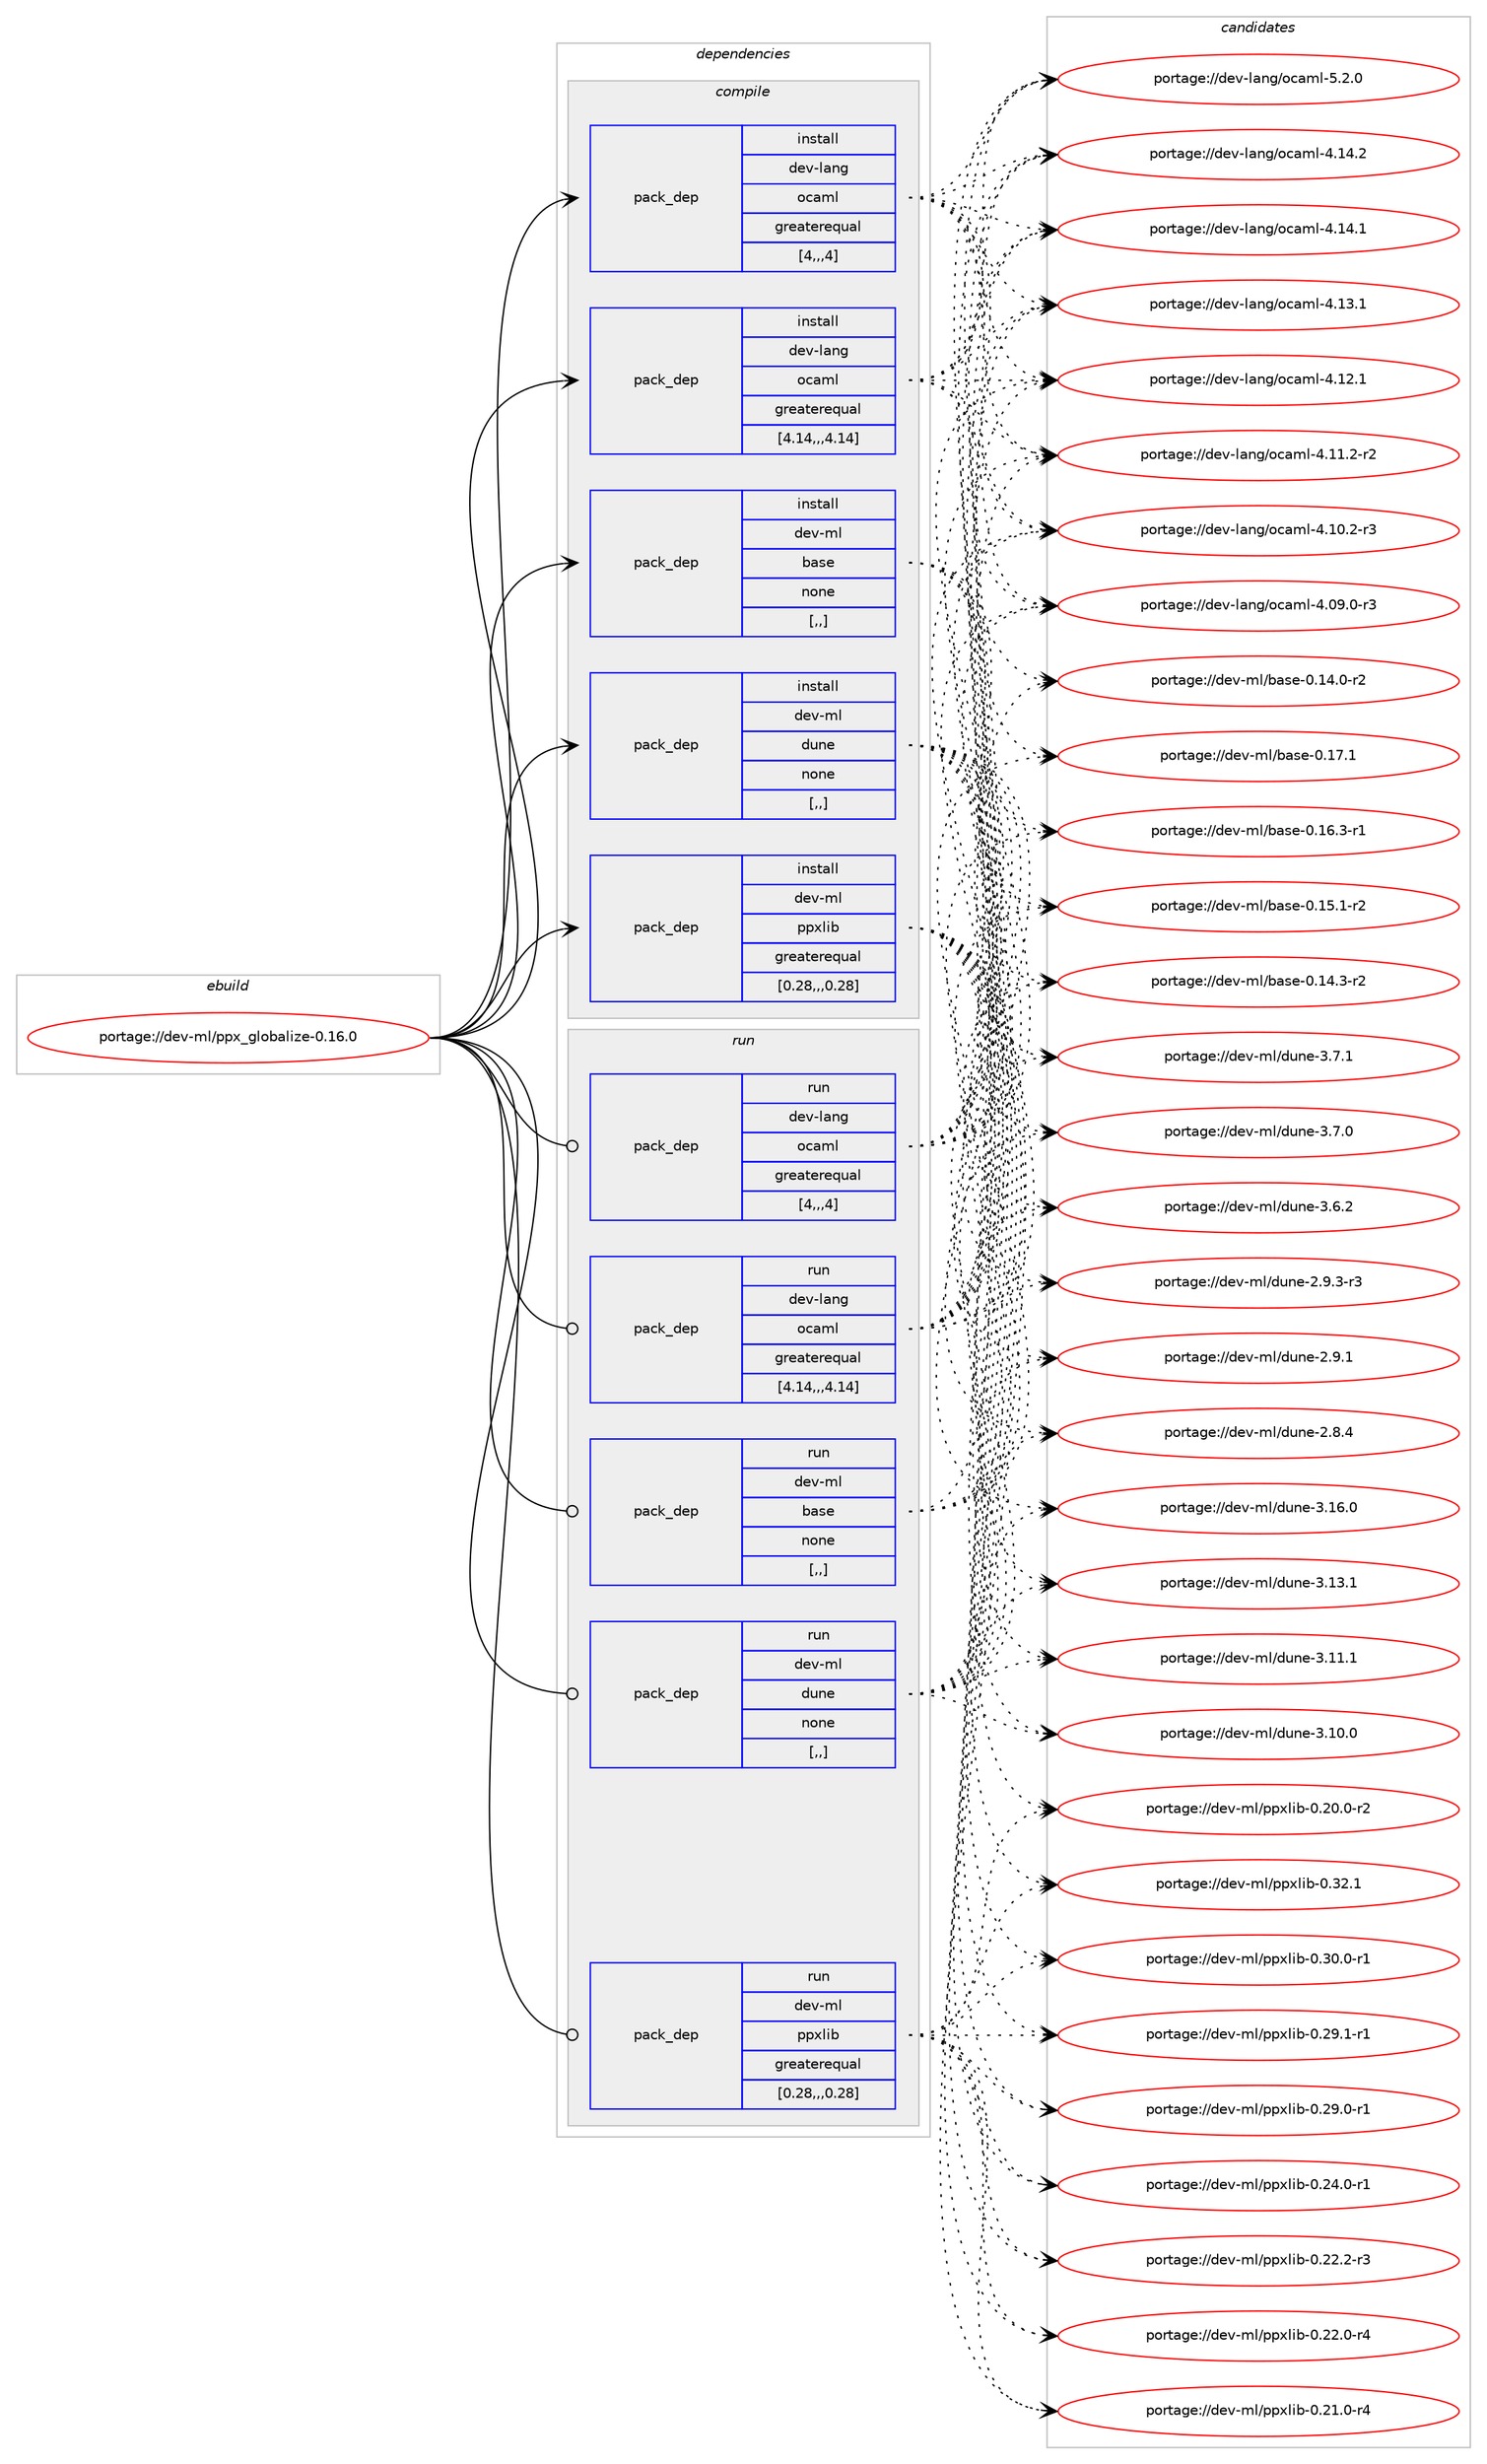digraph prolog {

# *************
# Graph options
# *************

newrank=true;
concentrate=true;
compound=true;
graph [rankdir=LR,fontname=Helvetica,fontsize=10,ranksep=1.5];#, ranksep=2.5, nodesep=0.2];
edge  [arrowhead=vee];
node  [fontname=Helvetica,fontsize=10];

# **********
# The ebuild
# **********

subgraph cluster_leftcol {
color=gray;
label=<<i>ebuild</i>>;
id [label="portage://dev-ml/ppx_globalize-0.16.0", color=red, width=4, href="../dev-ml/ppx_globalize-0.16.0.svg"];
}

# ****************
# The dependencies
# ****************

subgraph cluster_midcol {
color=gray;
label=<<i>dependencies</i>>;
subgraph cluster_compile {
fillcolor="#eeeeee";
style=filled;
label=<<i>compile</i>>;
subgraph pack92116 {
dependency123086 [label=<<TABLE BORDER="0" CELLBORDER="1" CELLSPACING="0" CELLPADDING="4" WIDTH="220"><TR><TD ROWSPAN="6" CELLPADDING="30">pack_dep</TD></TR><TR><TD WIDTH="110">install</TD></TR><TR><TD>dev-lang</TD></TR><TR><TD>ocaml</TD></TR><TR><TD>greaterequal</TD></TR><TR><TD>[4,,,4]</TD></TR></TABLE>>, shape=none, color=blue];
}
id:e -> dependency123086:w [weight=20,style="solid",arrowhead="vee"];
subgraph pack92117 {
dependency123087 [label=<<TABLE BORDER="0" CELLBORDER="1" CELLSPACING="0" CELLPADDING="4" WIDTH="220"><TR><TD ROWSPAN="6" CELLPADDING="30">pack_dep</TD></TR><TR><TD WIDTH="110">install</TD></TR><TR><TD>dev-lang</TD></TR><TR><TD>ocaml</TD></TR><TR><TD>greaterequal</TD></TR><TR><TD>[4.14,,,4.14]</TD></TR></TABLE>>, shape=none, color=blue];
}
id:e -> dependency123087:w [weight=20,style="solid",arrowhead="vee"];
subgraph pack92118 {
dependency123088 [label=<<TABLE BORDER="0" CELLBORDER="1" CELLSPACING="0" CELLPADDING="4" WIDTH="220"><TR><TD ROWSPAN="6" CELLPADDING="30">pack_dep</TD></TR><TR><TD WIDTH="110">install</TD></TR><TR><TD>dev-ml</TD></TR><TR><TD>base</TD></TR><TR><TD>none</TD></TR><TR><TD>[,,]</TD></TR></TABLE>>, shape=none, color=blue];
}
id:e -> dependency123088:w [weight=20,style="solid",arrowhead="vee"];
subgraph pack92119 {
dependency123089 [label=<<TABLE BORDER="0" CELLBORDER="1" CELLSPACING="0" CELLPADDING="4" WIDTH="220"><TR><TD ROWSPAN="6" CELLPADDING="30">pack_dep</TD></TR><TR><TD WIDTH="110">install</TD></TR><TR><TD>dev-ml</TD></TR><TR><TD>dune</TD></TR><TR><TD>none</TD></TR><TR><TD>[,,]</TD></TR></TABLE>>, shape=none, color=blue];
}
id:e -> dependency123089:w [weight=20,style="solid",arrowhead="vee"];
subgraph pack92120 {
dependency123090 [label=<<TABLE BORDER="0" CELLBORDER="1" CELLSPACING="0" CELLPADDING="4" WIDTH="220"><TR><TD ROWSPAN="6" CELLPADDING="30">pack_dep</TD></TR><TR><TD WIDTH="110">install</TD></TR><TR><TD>dev-ml</TD></TR><TR><TD>ppxlib</TD></TR><TR><TD>greaterequal</TD></TR><TR><TD>[0.28,,,0.28]</TD></TR></TABLE>>, shape=none, color=blue];
}
id:e -> dependency123090:w [weight=20,style="solid",arrowhead="vee"];
}
subgraph cluster_compileandrun {
fillcolor="#eeeeee";
style=filled;
label=<<i>compile and run</i>>;
}
subgraph cluster_run {
fillcolor="#eeeeee";
style=filled;
label=<<i>run</i>>;
subgraph pack92121 {
dependency123091 [label=<<TABLE BORDER="0" CELLBORDER="1" CELLSPACING="0" CELLPADDING="4" WIDTH="220"><TR><TD ROWSPAN="6" CELLPADDING="30">pack_dep</TD></TR><TR><TD WIDTH="110">run</TD></TR><TR><TD>dev-lang</TD></TR><TR><TD>ocaml</TD></TR><TR><TD>greaterequal</TD></TR><TR><TD>[4,,,4]</TD></TR></TABLE>>, shape=none, color=blue];
}
id:e -> dependency123091:w [weight=20,style="solid",arrowhead="odot"];
subgraph pack92122 {
dependency123092 [label=<<TABLE BORDER="0" CELLBORDER="1" CELLSPACING="0" CELLPADDING="4" WIDTH="220"><TR><TD ROWSPAN="6" CELLPADDING="30">pack_dep</TD></TR><TR><TD WIDTH="110">run</TD></TR><TR><TD>dev-lang</TD></TR><TR><TD>ocaml</TD></TR><TR><TD>greaterequal</TD></TR><TR><TD>[4.14,,,4.14]</TD></TR></TABLE>>, shape=none, color=blue];
}
id:e -> dependency123092:w [weight=20,style="solid",arrowhead="odot"];
subgraph pack92123 {
dependency123093 [label=<<TABLE BORDER="0" CELLBORDER="1" CELLSPACING="0" CELLPADDING="4" WIDTH="220"><TR><TD ROWSPAN="6" CELLPADDING="30">pack_dep</TD></TR><TR><TD WIDTH="110">run</TD></TR><TR><TD>dev-ml</TD></TR><TR><TD>base</TD></TR><TR><TD>none</TD></TR><TR><TD>[,,]</TD></TR></TABLE>>, shape=none, color=blue];
}
id:e -> dependency123093:w [weight=20,style="solid",arrowhead="odot"];
subgraph pack92124 {
dependency123094 [label=<<TABLE BORDER="0" CELLBORDER="1" CELLSPACING="0" CELLPADDING="4" WIDTH="220"><TR><TD ROWSPAN="6" CELLPADDING="30">pack_dep</TD></TR><TR><TD WIDTH="110">run</TD></TR><TR><TD>dev-ml</TD></TR><TR><TD>dune</TD></TR><TR><TD>none</TD></TR><TR><TD>[,,]</TD></TR></TABLE>>, shape=none, color=blue];
}
id:e -> dependency123094:w [weight=20,style="solid",arrowhead="odot"];
subgraph pack92125 {
dependency123095 [label=<<TABLE BORDER="0" CELLBORDER="1" CELLSPACING="0" CELLPADDING="4" WIDTH="220"><TR><TD ROWSPAN="6" CELLPADDING="30">pack_dep</TD></TR><TR><TD WIDTH="110">run</TD></TR><TR><TD>dev-ml</TD></TR><TR><TD>ppxlib</TD></TR><TR><TD>greaterequal</TD></TR><TR><TD>[0.28,,,0.28]</TD></TR></TABLE>>, shape=none, color=blue];
}
id:e -> dependency123095:w [weight=20,style="solid",arrowhead="odot"];
}
}

# **************
# The candidates
# **************

subgraph cluster_choices {
rank=same;
color=gray;
label=<<i>candidates</i>>;

subgraph choice92116 {
color=black;
nodesep=1;
choice1001011184510897110103471119997109108455346504648 [label="portage://dev-lang/ocaml-5.2.0", color=red, width=4,href="../dev-lang/ocaml-5.2.0.svg"];
choice100101118451089711010347111999710910845524649524650 [label="portage://dev-lang/ocaml-4.14.2", color=red, width=4,href="../dev-lang/ocaml-4.14.2.svg"];
choice100101118451089711010347111999710910845524649524649 [label="portage://dev-lang/ocaml-4.14.1", color=red, width=4,href="../dev-lang/ocaml-4.14.1.svg"];
choice100101118451089711010347111999710910845524649514649 [label="portage://dev-lang/ocaml-4.13.1", color=red, width=4,href="../dev-lang/ocaml-4.13.1.svg"];
choice100101118451089711010347111999710910845524649504649 [label="portage://dev-lang/ocaml-4.12.1", color=red, width=4,href="../dev-lang/ocaml-4.12.1.svg"];
choice1001011184510897110103471119997109108455246494946504511450 [label="portage://dev-lang/ocaml-4.11.2-r2", color=red, width=4,href="../dev-lang/ocaml-4.11.2-r2.svg"];
choice1001011184510897110103471119997109108455246494846504511451 [label="portage://dev-lang/ocaml-4.10.2-r3", color=red, width=4,href="../dev-lang/ocaml-4.10.2-r3.svg"];
choice1001011184510897110103471119997109108455246485746484511451 [label="portage://dev-lang/ocaml-4.09.0-r3", color=red, width=4,href="../dev-lang/ocaml-4.09.0-r3.svg"];
dependency123086:e -> choice1001011184510897110103471119997109108455346504648:w [style=dotted,weight="100"];
dependency123086:e -> choice100101118451089711010347111999710910845524649524650:w [style=dotted,weight="100"];
dependency123086:e -> choice100101118451089711010347111999710910845524649524649:w [style=dotted,weight="100"];
dependency123086:e -> choice100101118451089711010347111999710910845524649514649:w [style=dotted,weight="100"];
dependency123086:e -> choice100101118451089711010347111999710910845524649504649:w [style=dotted,weight="100"];
dependency123086:e -> choice1001011184510897110103471119997109108455246494946504511450:w [style=dotted,weight="100"];
dependency123086:e -> choice1001011184510897110103471119997109108455246494846504511451:w [style=dotted,weight="100"];
dependency123086:e -> choice1001011184510897110103471119997109108455246485746484511451:w [style=dotted,weight="100"];
}
subgraph choice92117 {
color=black;
nodesep=1;
choice1001011184510897110103471119997109108455346504648 [label="portage://dev-lang/ocaml-5.2.0", color=red, width=4,href="../dev-lang/ocaml-5.2.0.svg"];
choice100101118451089711010347111999710910845524649524650 [label="portage://dev-lang/ocaml-4.14.2", color=red, width=4,href="../dev-lang/ocaml-4.14.2.svg"];
choice100101118451089711010347111999710910845524649524649 [label="portage://dev-lang/ocaml-4.14.1", color=red, width=4,href="../dev-lang/ocaml-4.14.1.svg"];
choice100101118451089711010347111999710910845524649514649 [label="portage://dev-lang/ocaml-4.13.1", color=red, width=4,href="../dev-lang/ocaml-4.13.1.svg"];
choice100101118451089711010347111999710910845524649504649 [label="portage://dev-lang/ocaml-4.12.1", color=red, width=4,href="../dev-lang/ocaml-4.12.1.svg"];
choice1001011184510897110103471119997109108455246494946504511450 [label="portage://dev-lang/ocaml-4.11.2-r2", color=red, width=4,href="../dev-lang/ocaml-4.11.2-r2.svg"];
choice1001011184510897110103471119997109108455246494846504511451 [label="portage://dev-lang/ocaml-4.10.2-r3", color=red, width=4,href="../dev-lang/ocaml-4.10.2-r3.svg"];
choice1001011184510897110103471119997109108455246485746484511451 [label="portage://dev-lang/ocaml-4.09.0-r3", color=red, width=4,href="../dev-lang/ocaml-4.09.0-r3.svg"];
dependency123087:e -> choice1001011184510897110103471119997109108455346504648:w [style=dotted,weight="100"];
dependency123087:e -> choice100101118451089711010347111999710910845524649524650:w [style=dotted,weight="100"];
dependency123087:e -> choice100101118451089711010347111999710910845524649524649:w [style=dotted,weight="100"];
dependency123087:e -> choice100101118451089711010347111999710910845524649514649:w [style=dotted,weight="100"];
dependency123087:e -> choice100101118451089711010347111999710910845524649504649:w [style=dotted,weight="100"];
dependency123087:e -> choice1001011184510897110103471119997109108455246494946504511450:w [style=dotted,weight="100"];
dependency123087:e -> choice1001011184510897110103471119997109108455246494846504511451:w [style=dotted,weight="100"];
dependency123087:e -> choice1001011184510897110103471119997109108455246485746484511451:w [style=dotted,weight="100"];
}
subgraph choice92118 {
color=black;
nodesep=1;
choice1001011184510910847989711510145484649554649 [label="portage://dev-ml/base-0.17.1", color=red, width=4,href="../dev-ml/base-0.17.1.svg"];
choice10010111845109108479897115101454846495446514511449 [label="portage://dev-ml/base-0.16.3-r1", color=red, width=4,href="../dev-ml/base-0.16.3-r1.svg"];
choice10010111845109108479897115101454846495346494511450 [label="portage://dev-ml/base-0.15.1-r2", color=red, width=4,href="../dev-ml/base-0.15.1-r2.svg"];
choice10010111845109108479897115101454846495246514511450 [label="portage://dev-ml/base-0.14.3-r2", color=red, width=4,href="../dev-ml/base-0.14.3-r2.svg"];
choice10010111845109108479897115101454846495246484511450 [label="portage://dev-ml/base-0.14.0-r2", color=red, width=4,href="../dev-ml/base-0.14.0-r2.svg"];
dependency123088:e -> choice1001011184510910847989711510145484649554649:w [style=dotted,weight="100"];
dependency123088:e -> choice10010111845109108479897115101454846495446514511449:w [style=dotted,weight="100"];
dependency123088:e -> choice10010111845109108479897115101454846495346494511450:w [style=dotted,weight="100"];
dependency123088:e -> choice10010111845109108479897115101454846495246514511450:w [style=dotted,weight="100"];
dependency123088:e -> choice10010111845109108479897115101454846495246484511450:w [style=dotted,weight="100"];
}
subgraph choice92119 {
color=black;
nodesep=1;
choice100101118451091084710011711010145514649544648 [label="portage://dev-ml/dune-3.16.0", color=red, width=4,href="../dev-ml/dune-3.16.0.svg"];
choice100101118451091084710011711010145514649514649 [label="portage://dev-ml/dune-3.13.1", color=red, width=4,href="../dev-ml/dune-3.13.1.svg"];
choice100101118451091084710011711010145514649494649 [label="portage://dev-ml/dune-3.11.1", color=red, width=4,href="../dev-ml/dune-3.11.1.svg"];
choice100101118451091084710011711010145514649484648 [label="portage://dev-ml/dune-3.10.0", color=red, width=4,href="../dev-ml/dune-3.10.0.svg"];
choice1001011184510910847100117110101455146554649 [label="portage://dev-ml/dune-3.7.1", color=red, width=4,href="../dev-ml/dune-3.7.1.svg"];
choice1001011184510910847100117110101455146554648 [label="portage://dev-ml/dune-3.7.0", color=red, width=4,href="../dev-ml/dune-3.7.0.svg"];
choice1001011184510910847100117110101455146544650 [label="portage://dev-ml/dune-3.6.2", color=red, width=4,href="../dev-ml/dune-3.6.2.svg"];
choice10010111845109108471001171101014550465746514511451 [label="portage://dev-ml/dune-2.9.3-r3", color=red, width=4,href="../dev-ml/dune-2.9.3-r3.svg"];
choice1001011184510910847100117110101455046574649 [label="portage://dev-ml/dune-2.9.1", color=red, width=4,href="../dev-ml/dune-2.9.1.svg"];
choice1001011184510910847100117110101455046564652 [label="portage://dev-ml/dune-2.8.4", color=red, width=4,href="../dev-ml/dune-2.8.4.svg"];
dependency123089:e -> choice100101118451091084710011711010145514649544648:w [style=dotted,weight="100"];
dependency123089:e -> choice100101118451091084710011711010145514649514649:w [style=dotted,weight="100"];
dependency123089:e -> choice100101118451091084710011711010145514649494649:w [style=dotted,weight="100"];
dependency123089:e -> choice100101118451091084710011711010145514649484648:w [style=dotted,weight="100"];
dependency123089:e -> choice1001011184510910847100117110101455146554649:w [style=dotted,weight="100"];
dependency123089:e -> choice1001011184510910847100117110101455146554648:w [style=dotted,weight="100"];
dependency123089:e -> choice1001011184510910847100117110101455146544650:w [style=dotted,weight="100"];
dependency123089:e -> choice10010111845109108471001171101014550465746514511451:w [style=dotted,weight="100"];
dependency123089:e -> choice1001011184510910847100117110101455046574649:w [style=dotted,weight="100"];
dependency123089:e -> choice1001011184510910847100117110101455046564652:w [style=dotted,weight="100"];
}
subgraph choice92120 {
color=black;
nodesep=1;
choice10010111845109108471121121201081059845484651504649 [label="portage://dev-ml/ppxlib-0.32.1", color=red, width=4,href="../dev-ml/ppxlib-0.32.1.svg"];
choice100101118451091084711211212010810598454846514846484511449 [label="portage://dev-ml/ppxlib-0.30.0-r1", color=red, width=4,href="../dev-ml/ppxlib-0.30.0-r1.svg"];
choice100101118451091084711211212010810598454846505746494511449 [label="portage://dev-ml/ppxlib-0.29.1-r1", color=red, width=4,href="../dev-ml/ppxlib-0.29.1-r1.svg"];
choice100101118451091084711211212010810598454846505746484511449 [label="portage://dev-ml/ppxlib-0.29.0-r1", color=red, width=4,href="../dev-ml/ppxlib-0.29.0-r1.svg"];
choice100101118451091084711211212010810598454846505246484511449 [label="portage://dev-ml/ppxlib-0.24.0-r1", color=red, width=4,href="../dev-ml/ppxlib-0.24.0-r1.svg"];
choice100101118451091084711211212010810598454846505046504511451 [label="portage://dev-ml/ppxlib-0.22.2-r3", color=red, width=4,href="../dev-ml/ppxlib-0.22.2-r3.svg"];
choice100101118451091084711211212010810598454846505046484511452 [label="portage://dev-ml/ppxlib-0.22.0-r4", color=red, width=4,href="../dev-ml/ppxlib-0.22.0-r4.svg"];
choice100101118451091084711211212010810598454846504946484511452 [label="portage://dev-ml/ppxlib-0.21.0-r4", color=red, width=4,href="../dev-ml/ppxlib-0.21.0-r4.svg"];
choice100101118451091084711211212010810598454846504846484511450 [label="portage://dev-ml/ppxlib-0.20.0-r2", color=red, width=4,href="../dev-ml/ppxlib-0.20.0-r2.svg"];
dependency123090:e -> choice10010111845109108471121121201081059845484651504649:w [style=dotted,weight="100"];
dependency123090:e -> choice100101118451091084711211212010810598454846514846484511449:w [style=dotted,weight="100"];
dependency123090:e -> choice100101118451091084711211212010810598454846505746494511449:w [style=dotted,weight="100"];
dependency123090:e -> choice100101118451091084711211212010810598454846505746484511449:w [style=dotted,weight="100"];
dependency123090:e -> choice100101118451091084711211212010810598454846505246484511449:w [style=dotted,weight="100"];
dependency123090:e -> choice100101118451091084711211212010810598454846505046504511451:w [style=dotted,weight="100"];
dependency123090:e -> choice100101118451091084711211212010810598454846505046484511452:w [style=dotted,weight="100"];
dependency123090:e -> choice100101118451091084711211212010810598454846504946484511452:w [style=dotted,weight="100"];
dependency123090:e -> choice100101118451091084711211212010810598454846504846484511450:w [style=dotted,weight="100"];
}
subgraph choice92121 {
color=black;
nodesep=1;
choice1001011184510897110103471119997109108455346504648 [label="portage://dev-lang/ocaml-5.2.0", color=red, width=4,href="../dev-lang/ocaml-5.2.0.svg"];
choice100101118451089711010347111999710910845524649524650 [label="portage://dev-lang/ocaml-4.14.2", color=red, width=4,href="../dev-lang/ocaml-4.14.2.svg"];
choice100101118451089711010347111999710910845524649524649 [label="portage://dev-lang/ocaml-4.14.1", color=red, width=4,href="../dev-lang/ocaml-4.14.1.svg"];
choice100101118451089711010347111999710910845524649514649 [label="portage://dev-lang/ocaml-4.13.1", color=red, width=4,href="../dev-lang/ocaml-4.13.1.svg"];
choice100101118451089711010347111999710910845524649504649 [label="portage://dev-lang/ocaml-4.12.1", color=red, width=4,href="../dev-lang/ocaml-4.12.1.svg"];
choice1001011184510897110103471119997109108455246494946504511450 [label="portage://dev-lang/ocaml-4.11.2-r2", color=red, width=4,href="../dev-lang/ocaml-4.11.2-r2.svg"];
choice1001011184510897110103471119997109108455246494846504511451 [label="portage://dev-lang/ocaml-4.10.2-r3", color=red, width=4,href="../dev-lang/ocaml-4.10.2-r3.svg"];
choice1001011184510897110103471119997109108455246485746484511451 [label="portage://dev-lang/ocaml-4.09.0-r3", color=red, width=4,href="../dev-lang/ocaml-4.09.0-r3.svg"];
dependency123091:e -> choice1001011184510897110103471119997109108455346504648:w [style=dotted,weight="100"];
dependency123091:e -> choice100101118451089711010347111999710910845524649524650:w [style=dotted,weight="100"];
dependency123091:e -> choice100101118451089711010347111999710910845524649524649:w [style=dotted,weight="100"];
dependency123091:e -> choice100101118451089711010347111999710910845524649514649:w [style=dotted,weight="100"];
dependency123091:e -> choice100101118451089711010347111999710910845524649504649:w [style=dotted,weight="100"];
dependency123091:e -> choice1001011184510897110103471119997109108455246494946504511450:w [style=dotted,weight="100"];
dependency123091:e -> choice1001011184510897110103471119997109108455246494846504511451:w [style=dotted,weight="100"];
dependency123091:e -> choice1001011184510897110103471119997109108455246485746484511451:w [style=dotted,weight="100"];
}
subgraph choice92122 {
color=black;
nodesep=1;
choice1001011184510897110103471119997109108455346504648 [label="portage://dev-lang/ocaml-5.2.0", color=red, width=4,href="../dev-lang/ocaml-5.2.0.svg"];
choice100101118451089711010347111999710910845524649524650 [label="portage://dev-lang/ocaml-4.14.2", color=red, width=4,href="../dev-lang/ocaml-4.14.2.svg"];
choice100101118451089711010347111999710910845524649524649 [label="portage://dev-lang/ocaml-4.14.1", color=red, width=4,href="../dev-lang/ocaml-4.14.1.svg"];
choice100101118451089711010347111999710910845524649514649 [label="portage://dev-lang/ocaml-4.13.1", color=red, width=4,href="../dev-lang/ocaml-4.13.1.svg"];
choice100101118451089711010347111999710910845524649504649 [label="portage://dev-lang/ocaml-4.12.1", color=red, width=4,href="../dev-lang/ocaml-4.12.1.svg"];
choice1001011184510897110103471119997109108455246494946504511450 [label="portage://dev-lang/ocaml-4.11.2-r2", color=red, width=4,href="../dev-lang/ocaml-4.11.2-r2.svg"];
choice1001011184510897110103471119997109108455246494846504511451 [label="portage://dev-lang/ocaml-4.10.2-r3", color=red, width=4,href="../dev-lang/ocaml-4.10.2-r3.svg"];
choice1001011184510897110103471119997109108455246485746484511451 [label="portage://dev-lang/ocaml-4.09.0-r3", color=red, width=4,href="../dev-lang/ocaml-4.09.0-r3.svg"];
dependency123092:e -> choice1001011184510897110103471119997109108455346504648:w [style=dotted,weight="100"];
dependency123092:e -> choice100101118451089711010347111999710910845524649524650:w [style=dotted,weight="100"];
dependency123092:e -> choice100101118451089711010347111999710910845524649524649:w [style=dotted,weight="100"];
dependency123092:e -> choice100101118451089711010347111999710910845524649514649:w [style=dotted,weight="100"];
dependency123092:e -> choice100101118451089711010347111999710910845524649504649:w [style=dotted,weight="100"];
dependency123092:e -> choice1001011184510897110103471119997109108455246494946504511450:w [style=dotted,weight="100"];
dependency123092:e -> choice1001011184510897110103471119997109108455246494846504511451:w [style=dotted,weight="100"];
dependency123092:e -> choice1001011184510897110103471119997109108455246485746484511451:w [style=dotted,weight="100"];
}
subgraph choice92123 {
color=black;
nodesep=1;
choice1001011184510910847989711510145484649554649 [label="portage://dev-ml/base-0.17.1", color=red, width=4,href="../dev-ml/base-0.17.1.svg"];
choice10010111845109108479897115101454846495446514511449 [label="portage://dev-ml/base-0.16.3-r1", color=red, width=4,href="../dev-ml/base-0.16.3-r1.svg"];
choice10010111845109108479897115101454846495346494511450 [label="portage://dev-ml/base-0.15.1-r2", color=red, width=4,href="../dev-ml/base-0.15.1-r2.svg"];
choice10010111845109108479897115101454846495246514511450 [label="portage://dev-ml/base-0.14.3-r2", color=red, width=4,href="../dev-ml/base-0.14.3-r2.svg"];
choice10010111845109108479897115101454846495246484511450 [label="portage://dev-ml/base-0.14.0-r2", color=red, width=4,href="../dev-ml/base-0.14.0-r2.svg"];
dependency123093:e -> choice1001011184510910847989711510145484649554649:w [style=dotted,weight="100"];
dependency123093:e -> choice10010111845109108479897115101454846495446514511449:w [style=dotted,weight="100"];
dependency123093:e -> choice10010111845109108479897115101454846495346494511450:w [style=dotted,weight="100"];
dependency123093:e -> choice10010111845109108479897115101454846495246514511450:w [style=dotted,weight="100"];
dependency123093:e -> choice10010111845109108479897115101454846495246484511450:w [style=dotted,weight="100"];
}
subgraph choice92124 {
color=black;
nodesep=1;
choice100101118451091084710011711010145514649544648 [label="portage://dev-ml/dune-3.16.0", color=red, width=4,href="../dev-ml/dune-3.16.0.svg"];
choice100101118451091084710011711010145514649514649 [label="portage://dev-ml/dune-3.13.1", color=red, width=4,href="../dev-ml/dune-3.13.1.svg"];
choice100101118451091084710011711010145514649494649 [label="portage://dev-ml/dune-3.11.1", color=red, width=4,href="../dev-ml/dune-3.11.1.svg"];
choice100101118451091084710011711010145514649484648 [label="portage://dev-ml/dune-3.10.0", color=red, width=4,href="../dev-ml/dune-3.10.0.svg"];
choice1001011184510910847100117110101455146554649 [label="portage://dev-ml/dune-3.7.1", color=red, width=4,href="../dev-ml/dune-3.7.1.svg"];
choice1001011184510910847100117110101455146554648 [label="portage://dev-ml/dune-3.7.0", color=red, width=4,href="../dev-ml/dune-3.7.0.svg"];
choice1001011184510910847100117110101455146544650 [label="portage://dev-ml/dune-3.6.2", color=red, width=4,href="../dev-ml/dune-3.6.2.svg"];
choice10010111845109108471001171101014550465746514511451 [label="portage://dev-ml/dune-2.9.3-r3", color=red, width=4,href="../dev-ml/dune-2.9.3-r3.svg"];
choice1001011184510910847100117110101455046574649 [label="portage://dev-ml/dune-2.9.1", color=red, width=4,href="../dev-ml/dune-2.9.1.svg"];
choice1001011184510910847100117110101455046564652 [label="portage://dev-ml/dune-2.8.4", color=red, width=4,href="../dev-ml/dune-2.8.4.svg"];
dependency123094:e -> choice100101118451091084710011711010145514649544648:w [style=dotted,weight="100"];
dependency123094:e -> choice100101118451091084710011711010145514649514649:w [style=dotted,weight="100"];
dependency123094:e -> choice100101118451091084710011711010145514649494649:w [style=dotted,weight="100"];
dependency123094:e -> choice100101118451091084710011711010145514649484648:w [style=dotted,weight="100"];
dependency123094:e -> choice1001011184510910847100117110101455146554649:w [style=dotted,weight="100"];
dependency123094:e -> choice1001011184510910847100117110101455146554648:w [style=dotted,weight="100"];
dependency123094:e -> choice1001011184510910847100117110101455146544650:w [style=dotted,weight="100"];
dependency123094:e -> choice10010111845109108471001171101014550465746514511451:w [style=dotted,weight="100"];
dependency123094:e -> choice1001011184510910847100117110101455046574649:w [style=dotted,weight="100"];
dependency123094:e -> choice1001011184510910847100117110101455046564652:w [style=dotted,weight="100"];
}
subgraph choice92125 {
color=black;
nodesep=1;
choice10010111845109108471121121201081059845484651504649 [label="portage://dev-ml/ppxlib-0.32.1", color=red, width=4,href="../dev-ml/ppxlib-0.32.1.svg"];
choice100101118451091084711211212010810598454846514846484511449 [label="portage://dev-ml/ppxlib-0.30.0-r1", color=red, width=4,href="../dev-ml/ppxlib-0.30.0-r1.svg"];
choice100101118451091084711211212010810598454846505746494511449 [label="portage://dev-ml/ppxlib-0.29.1-r1", color=red, width=4,href="../dev-ml/ppxlib-0.29.1-r1.svg"];
choice100101118451091084711211212010810598454846505746484511449 [label="portage://dev-ml/ppxlib-0.29.0-r1", color=red, width=4,href="../dev-ml/ppxlib-0.29.0-r1.svg"];
choice100101118451091084711211212010810598454846505246484511449 [label="portage://dev-ml/ppxlib-0.24.0-r1", color=red, width=4,href="../dev-ml/ppxlib-0.24.0-r1.svg"];
choice100101118451091084711211212010810598454846505046504511451 [label="portage://dev-ml/ppxlib-0.22.2-r3", color=red, width=4,href="../dev-ml/ppxlib-0.22.2-r3.svg"];
choice100101118451091084711211212010810598454846505046484511452 [label="portage://dev-ml/ppxlib-0.22.0-r4", color=red, width=4,href="../dev-ml/ppxlib-0.22.0-r4.svg"];
choice100101118451091084711211212010810598454846504946484511452 [label="portage://dev-ml/ppxlib-0.21.0-r4", color=red, width=4,href="../dev-ml/ppxlib-0.21.0-r4.svg"];
choice100101118451091084711211212010810598454846504846484511450 [label="portage://dev-ml/ppxlib-0.20.0-r2", color=red, width=4,href="../dev-ml/ppxlib-0.20.0-r2.svg"];
dependency123095:e -> choice10010111845109108471121121201081059845484651504649:w [style=dotted,weight="100"];
dependency123095:e -> choice100101118451091084711211212010810598454846514846484511449:w [style=dotted,weight="100"];
dependency123095:e -> choice100101118451091084711211212010810598454846505746494511449:w [style=dotted,weight="100"];
dependency123095:e -> choice100101118451091084711211212010810598454846505746484511449:w [style=dotted,weight="100"];
dependency123095:e -> choice100101118451091084711211212010810598454846505246484511449:w [style=dotted,weight="100"];
dependency123095:e -> choice100101118451091084711211212010810598454846505046504511451:w [style=dotted,weight="100"];
dependency123095:e -> choice100101118451091084711211212010810598454846505046484511452:w [style=dotted,weight="100"];
dependency123095:e -> choice100101118451091084711211212010810598454846504946484511452:w [style=dotted,weight="100"];
dependency123095:e -> choice100101118451091084711211212010810598454846504846484511450:w [style=dotted,weight="100"];
}
}

}
